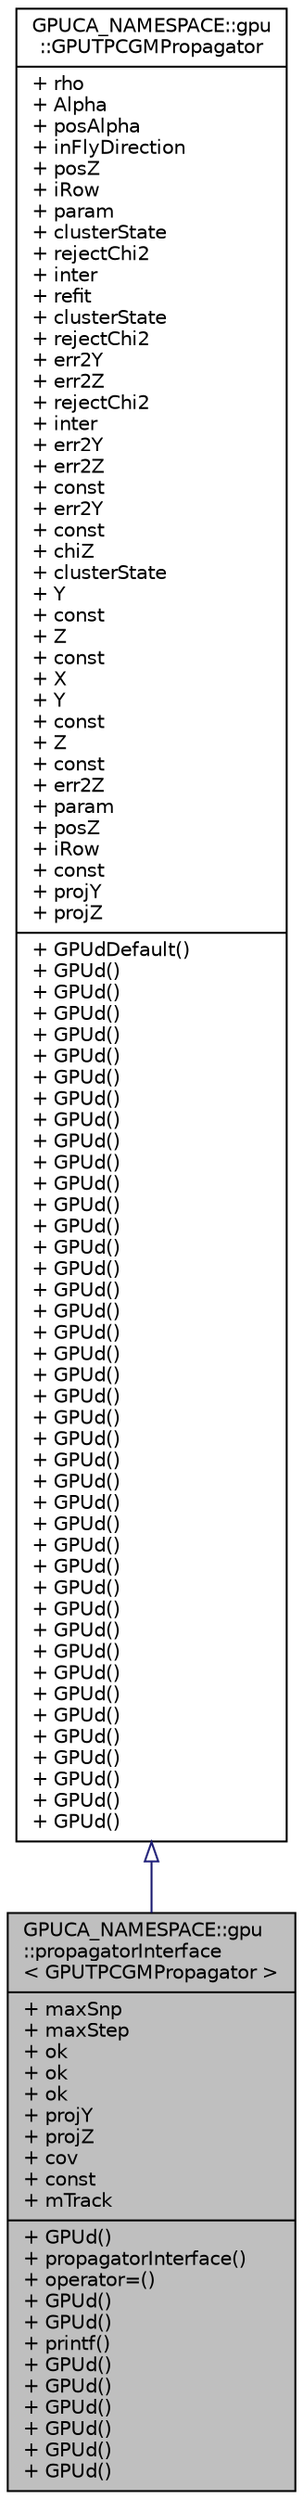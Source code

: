 digraph "GPUCA_NAMESPACE::gpu::propagatorInterface&lt; GPUTPCGMPropagator &gt;"
{
 // INTERACTIVE_SVG=YES
  bgcolor="transparent";
  edge [fontname="Helvetica",fontsize="10",labelfontname="Helvetica",labelfontsize="10"];
  node [fontname="Helvetica",fontsize="10",shape=record];
  Node0 [label="{GPUCA_NAMESPACE::gpu\l::propagatorInterface\l\< GPUTPCGMPropagator \>\n|+ maxSnp\l+ maxStep\l+ ok\l+ ok\l+ ok\l+ projY\l+ projZ\l+ cov\l+ const\l+ mTrack\l|+ GPUd()\l+ propagatorInterface()\l+ operator=()\l+ GPUd()\l+ GPUd()\l+ printf()\l+ GPUd()\l+ GPUd()\l+ GPUd()\l+ GPUd()\l+ GPUd()\l+ GPUd()\l}",height=0.2,width=0.4,color="black", fillcolor="grey75", style="filled", fontcolor="black"];
  Node1 -> Node0 [dir="back",color="midnightblue",fontsize="10",style="solid",arrowtail="onormal",fontname="Helvetica"];
  Node1 [label="{GPUCA_NAMESPACE::gpu\l::GPUTPCGMPropagator\n|+ rho\l+ Alpha\l+ posAlpha\l+ inFlyDirection\l+ posZ\l+ iRow\l+ param\l+ clusterState\l+ rejectChi2\l+ inter\l+ refit\l+ clusterState\l+ rejectChi2\l+ err2Y\l+ err2Z\l+ rejectChi2\l+ inter\l+ err2Y\l+ err2Z\l+ const\l+ err2Y\l+ const\l+ chiZ\l+ clusterState\l+ Y\l+ const\l+ Z\l+ const\l+ X\l+ Y\l+ const\l+ Z\l+ const\l+ err2Z\l+ param\l+ posZ\l+ iRow\l+ const\l+ projY\l+ projZ\l|+ GPUdDefault()\l+ GPUd()\l+ GPUd()\l+ GPUd()\l+ GPUd()\l+ GPUd()\l+ GPUd()\l+ GPUd()\l+ GPUd()\l+ GPUd()\l+ GPUd()\l+ GPUd()\l+ GPUd()\l+ GPUd()\l+ GPUd()\l+ GPUd()\l+ GPUd()\l+ GPUd()\l+ GPUd()\l+ GPUd()\l+ GPUd()\l+ GPUd()\l+ GPUd()\l+ GPUd()\l+ GPUd()\l+ GPUd()\l+ GPUd()\l+ GPUd()\l+ GPUd()\l+ GPUd()\l+ GPUd()\l+ GPUd()\l+ GPUd()\l+ GPUd()\l+ GPUd()\l+ GPUd()\l+ GPUd()\l+ GPUd()\l+ GPUd()\l+ GPUd()\l+ GPUd()\l+ GPUd()\l}",height=0.2,width=0.4,color="black",URL="$d8/d01/classGPUCA__NAMESPACE_1_1gpu_1_1GPUTPCGMPropagator.html"];
}

